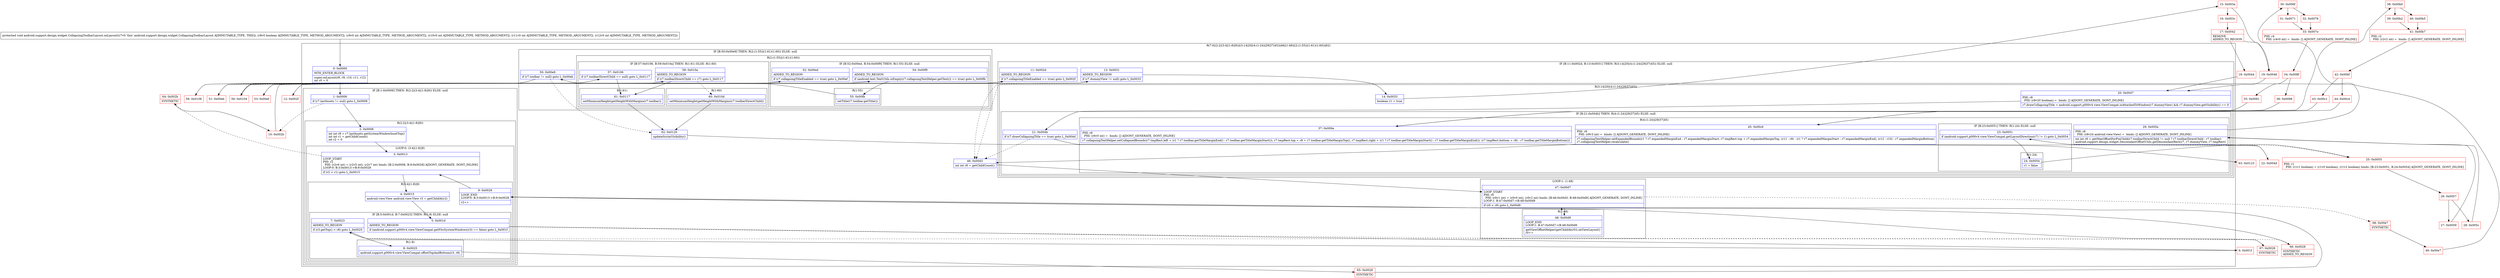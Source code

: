 digraph "CFG forandroid.support.design.widget.CollapsingToolbarLayout.onLayout(ZIIII)V" {
subgraph cluster_Region_1608658059 {
label = "R(7:0|(2:2|(3:4|(1:8)|9))|(3:14|20|(4:(1:24)|29|37|45))|46|(1:48)|(2:(1:55)|(1:61)(1:60))|62)";
node [shape=record,color=blue];
Node_0 [shape=record,label="{0\:\ 0x0000|MTH_ENTER_BLOCK\l|super.onLayout(r8, r9, r10, r11, r12)\lint r0 = 0\l}"];
subgraph cluster_IfRegion_1883975826 {
label = "IF [B:1:0x0006] THEN: R(2:2|(3:4|(1:8)|9)) ELSE: null";
node [shape=record,color=blue];
Node_1 [shape=record,label="{1\:\ 0x0006|if (r7.lastInsets != null) goto L_0x0008\l}"];
subgraph cluster_Region_1805928824 {
label = "R(2:2|(3:4|(1:8)|9))";
node [shape=record,color=blue];
Node_2 [shape=record,label="{2\:\ 0x0008|int int r8 = r7.lastInsets.getSystemWindowInsetTop()\lint int r1 = getChildCount()\lint r2 = 0\l}"];
subgraph cluster_LoopRegion_377656757 {
label = "LOOP:0: (3:4|(1:8)|9)";
node [shape=record,color=blue];
Node_3 [shape=record,label="{3\:\ 0x0013|LOOP_START\lPHI: r2 \l  PHI: (r2v6 int) = (r2v5 int), (r2v7 int) binds: [B:2:0x0008, B:9:0x0028] A[DONT_GENERATE, DONT_INLINE]\lLOOP:0: B:3:0x0013\-\>B:9:0x0028\l|if (r2 \< r1) goto L_0x0015\l}"];
subgraph cluster_Region_1596256660 {
label = "R(3:4|(1:8)|9)";
node [shape=record,color=blue];
Node_4 [shape=record,label="{4\:\ 0x0015|android.view.View android.view.View r3 = getChildAt(r2)\l}"];
subgraph cluster_IfRegion_121678519 {
label = "IF [B:5:0x001d, B:7:0x0023] THEN: R(1:8) ELSE: null";
node [shape=record,color=blue];
Node_5 [shape=record,label="{5\:\ 0x001d|ADDED_TO_REGION\l|if (android.support.p000v4.view.ViewCompat.getFitsSystemWindows(r3) == false) goto L_0x001f\l}"];
Node_7 [shape=record,label="{7\:\ 0x0023|ADDED_TO_REGION\l|if (r3.getTop() \< r8) goto L_0x0025\l}"];
subgraph cluster_Region_1651139301 {
label = "R(1:8)";
node [shape=record,color=blue];
Node_8 [shape=record,label="{8\:\ 0x0025|android.support.p000v4.view.ViewCompat.offsetTopAndBottom(r3, r8)\l}"];
}
}
Node_9 [shape=record,label="{9\:\ 0x0028|LOOP_END\lLOOP:0: B:3:0x0013\-\>B:9:0x0028\l|r2++\l}"];
}
}
}
}
subgraph cluster_IfRegion_1696370761 {
label = "IF [B:11:0x002d, B:13:0x0031] THEN: R(3:14|20|(4:(1:24)|29|37|45)) ELSE: null";
node [shape=record,color=blue];
Node_11 [shape=record,label="{11\:\ 0x002d|ADDED_TO_REGION\l|if (r7.collapsingTitleEnabled == true) goto L_0x002f\l}"];
Node_13 [shape=record,label="{13\:\ 0x0031|ADDED_TO_REGION\l|if (r7.dummyView != null) goto L_0x0033\l}"];
subgraph cluster_Region_419335901 {
label = "R(3:14|20|(4:(1:24)|29|37|45))";
node [shape=record,color=blue];
Node_14 [shape=record,label="{14\:\ 0x0033|boolean r1 = true\l}"];
Node_20 [shape=record,label="{20\:\ 0x0047|PHI: r8 \l  PHI: (r8v20 boolean) =  binds: [] A[DONT_GENERATE, DONT_INLINE]\l|r7.drawCollapsingTitle = android.support.p000v4.view.ViewCompat.isAttachedToWindow(r7.dummyView) && r7.dummyView.getVisibility() == 0\l}"];
subgraph cluster_IfRegion_1565161544 {
label = "IF [B:21:0x004b] THEN: R(4:(1:24)|29|37|45) ELSE: null";
node [shape=record,color=blue];
Node_21 [shape=record,label="{21\:\ 0x004b|if (r7.drawCollapsingTitle == true) goto L_0x004d\l}"];
subgraph cluster_Region_1227339642 {
label = "R(4:(1:24)|29|37|45)";
node [shape=record,color=blue];
subgraph cluster_IfRegion_766497480 {
label = "IF [B:23:0x0051] THEN: R(1:24) ELSE: null";
node [shape=record,color=blue];
Node_23 [shape=record,label="{23\:\ 0x0051|if (android.support.p000v4.view.ViewCompat.getLayoutDirection(r7) != 1) goto L_0x0054\l}"];
subgraph cluster_Region_1446407997 {
label = "R(1:24)";
node [shape=record,color=blue];
Node_24 [shape=record,label="{24\:\ 0x0054|r1 = false\l}"];
}
}
Node_29 [shape=record,label="{29\:\ 0x005e|PHI: r8 \l  PHI: (r8v24 android.view.View) =  binds: [] A[DONT_GENERATE, DONT_INLINE]\l|int int r8 = getMaxOffsetForPinChild(r7.toolbarDirectChild != null ? r7.toolbarDirectChild : r7.toolbar)\landroid.support.design.widget.DescendantOffsetUtils.getDescendantRect(r7, r7.dummyView, r7.tmpRect)\l}"];
Node_37 [shape=record,label="{37\:\ 0x009e|PHI: r6 \l  PHI: (r6v0 int) =  binds: [] A[DONT_GENERATE, DONT_INLINE]\l|r7.collapsingTextHelper.setCollapsedBounds(r7.tmpRect.left + (r1 ? r7.toolbar.getTitleMarginEnd() : r7.toolbar.getTitleMarginStart()), r7.tmpRect.top + r8 + r7.toolbar.getTitleMarginTop(), r7.tmpRect.right + (r1 ? r7.toolbar.getTitleMarginStart() : r7.toolbar.getTitleMarginEnd()), (r7.tmpRect.bottom + r8) \- r7.toolbar.getTitleMarginBottom())\l}"];
Node_45 [shape=record,label="{45\:\ 0x00c6|PHI: r9 \l  PHI: (r9v3 int) =  binds: [] A[DONT_GENERATE, DONT_INLINE]\l|r7.collapsingTextHelper.setExpandedBounds(r1 ? r7.expandedMarginEnd : r7.expandedMarginStart, r7.tmpRect.top + r7.expandedMarginTop, (r11 \- r9) \- (r1 ? r7.expandedMarginStart : r7.expandedMarginEnd), (r12 \- r10) \- r7.expandedMarginBottom)\lr7.collapsingTextHelper.recalculate()\l}"];
}
}
}
}
Node_46 [shape=record,label="{46\:\ 0x00d3|int int r8 = getChildCount()\l}"];
subgraph cluster_LoopRegion_1588077773 {
label = "LOOP:1: (1:48)";
node [shape=record,color=blue];
Node_47 [shape=record,label="{47\:\ 0x00d7|LOOP_START\lPHI: r0 \l  PHI: (r0v1 int) = (r0v0 int), (r0v2 int) binds: [B:46:0x00d3, B:48:0x00d9] A[DONT_GENERATE, DONT_INLINE]\lLOOP:1: B:47:0x00d7\-\>B:48:0x00d9\l|if (r0 \< r8) goto L_0x00d9\l}"];
subgraph cluster_Region_873649776 {
label = "R(1:48)";
node [shape=record,color=blue];
Node_48 [shape=record,label="{48\:\ 0x00d9|LOOP_END\lLOOP:1: B:47:0x00d7\-\>B:48:0x00d9\l|getViewOffsetHelper(getChildAt(r0)).onViewLayout()\lr0++\l}"];
}
}
subgraph cluster_IfRegion_80324687 {
label = "IF [B:50:0x00e9] THEN: R(2:(1:55)|(1:61)(1:60)) ELSE: null";
node [shape=record,color=blue];
Node_50 [shape=record,label="{50\:\ 0x00e9|if (r7.toolbar != null) goto L_0x00eb\l}"];
subgraph cluster_Region_89583175 {
label = "R(2:(1:55)|(1:61)(1:60))";
node [shape=record,color=blue];
subgraph cluster_IfRegion_189816477 {
label = "IF [B:52:0x00ed, B:54:0x00f9] THEN: R(1:55) ELSE: null";
node [shape=record,color=blue];
Node_52 [shape=record,label="{52\:\ 0x00ed|ADDED_TO_REGION\l|if (r7.collapsingTitleEnabled == true) goto L_0x00ef\l}"];
Node_54 [shape=record,label="{54\:\ 0x00f9|ADDED_TO_REGION\l|if (android.text.TextUtils.isEmpty(r7.collapsingTextHelper.getText()) == true) goto L_0x00fb\l}"];
subgraph cluster_Region_1488643245 {
label = "R(1:55)";
node [shape=record,color=blue];
Node_55 [shape=record,label="{55\:\ 0x00fb|setTitle(r7.toolbar.getTitle())\l}"];
}
}
subgraph cluster_IfRegion_293123109 {
label = "IF [B:57:0x0106, B:59:0x010a] THEN: R(1:61) ELSE: R(1:60)";
node [shape=record,color=blue];
Node_57 [shape=record,label="{57\:\ 0x0106|if (r7.toolbarDirectChild == null) goto L_0x0117\l}"];
Node_59 [shape=record,label="{59\:\ 0x010a|ADDED_TO_REGION\l|if (r7.toolbarDirectChild == r7) goto L_0x0117\l}"];
subgraph cluster_Region_602817691 {
label = "R(1:61)";
node [shape=record,color=blue];
Node_61 [shape=record,label="{61\:\ 0x0117|setMinimumHeight(getHeightWithMargins(r7.toolbar))\l}"];
}
subgraph cluster_Region_709051085 {
label = "R(1:60)";
node [shape=record,color=blue];
Node_60 [shape=record,label="{60\:\ 0x010d|setMinimumHeight(getHeightWithMargins(r7.toolbarDirectChild))\l}"];
}
}
}
}
Node_62 [shape=record,label="{62\:\ 0x0120|updateScrimVisibility()\l}"];
}
Node_6 [shape=record,color=red,label="{6\:\ 0x001f}"];
Node_10 [shape=record,color=red,label="{10\:\ 0x002b}"];
Node_12 [shape=record,color=red,label="{12\:\ 0x002f}"];
Node_15 [shape=record,color=red,label="{15\:\ 0x003a}"];
Node_16 [shape=record,color=red,label="{16\:\ 0x003c}"];
Node_17 [shape=record,color=red,label="{17\:\ 0x0042|REMOVE\lADDED_TO_REGION\l}"];
Node_18 [shape=record,color=red,label="{18\:\ 0x0044}"];
Node_19 [shape=record,color=red,label="{19\:\ 0x0046}"];
Node_22 [shape=record,color=red,label="{22\:\ 0x004d}"];
Node_25 [shape=record,color=red,label="{25\:\ 0x0055|PHI: r1 \l  PHI: (r1v1 boolean) = (r1v0 boolean), (r1v2 boolean) binds: [B:23:0x0051, B:24:0x0054] A[DONT_GENERATE, DONT_INLINE]\l}"];
Node_26 [shape=record,color=red,label="{26\:\ 0x0057}"];
Node_27 [shape=record,color=red,label="{27\:\ 0x0059}"];
Node_28 [shape=record,color=red,label="{28\:\ 0x005c}"];
Node_30 [shape=record,color=red,label="{30\:\ 0x006f}"];
Node_31 [shape=record,color=red,label="{31\:\ 0x0071}"];
Node_32 [shape=record,color=red,label="{32\:\ 0x0078}"];
Node_33 [shape=record,color=red,label="{33\:\ 0x007e|PHI: r4 \l  PHI: (r4v0 int) =  binds: [] A[DONT_GENERATE, DONT_INLINE]\l}"];
Node_34 [shape=record,color=red,label="{34\:\ 0x008f}"];
Node_35 [shape=record,color=red,label="{35\:\ 0x0091}"];
Node_36 [shape=record,color=red,label="{36\:\ 0x0098}"];
Node_38 [shape=record,color=red,label="{38\:\ 0x00b0}"];
Node_39 [shape=record,color=red,label="{39\:\ 0x00b2}"];
Node_40 [shape=record,color=red,label="{40\:\ 0x00b5}"];
Node_41 [shape=record,color=red,label="{41\:\ 0x00b7|PHI: r2 \l  PHI: (r2v2 int) =  binds: [] A[DONT_GENERATE, DONT_INLINE]\l}"];
Node_42 [shape=record,color=red,label="{42\:\ 0x00bf}"];
Node_43 [shape=record,color=red,label="{43\:\ 0x00c1}"];
Node_44 [shape=record,color=red,label="{44\:\ 0x00c4}"];
Node_49 [shape=record,color=red,label="{49\:\ 0x00e7}"];
Node_51 [shape=record,color=red,label="{51\:\ 0x00eb}"];
Node_53 [shape=record,color=red,label="{53\:\ 0x00ef}"];
Node_56 [shape=record,color=red,label="{56\:\ 0x0104}"];
Node_58 [shape=record,color=red,label="{58\:\ 0x0108}"];
Node_63 [shape=record,color=red,label="{63\:\ 0x0123}"];
Node_64 [shape=record,color=red,label="{64\:\ 0x002b|SYNTHETIC\l}"];
Node_65 [shape=record,color=red,label="{65\:\ 0x0028|SYNTHETIC\l}"];
Node_66 [shape=record,color=red,label="{66\:\ 0x0028|SYNTHETIC\lADDED_TO_REGION\l}"];
Node_67 [shape=record,color=red,label="{67\:\ 0x0028|SYNTHETIC\l}"];
Node_68 [shape=record,color=red,label="{68\:\ 0x00e7|SYNTHETIC\l}"];
MethodNode[shape=record,label="{protected void android.support.design.widget.CollapsingToolbarLayout.onLayout((r7v0 'this' android.support.design.widget.CollapsingToolbarLayout A[IMMUTABLE_TYPE, THIS]), (r8v0 boolean A[IMMUTABLE_TYPE, METHOD_ARGUMENT]), (r9v0 int A[IMMUTABLE_TYPE, METHOD_ARGUMENT]), (r10v0 int A[IMMUTABLE_TYPE, METHOD_ARGUMENT]), (r11v0 int A[IMMUTABLE_TYPE, METHOD_ARGUMENT]), (r12v0 int A[IMMUTABLE_TYPE, METHOD_ARGUMENT])) }"];
MethodNode -> Node_0;
Node_0 -> Node_1;
Node_1 -> Node_2;
Node_1 -> Node_10[style=dashed];
Node_2 -> Node_3;
Node_3 -> Node_4;
Node_3 -> Node_64[style=dashed];
Node_4 -> Node_5;
Node_5 -> Node_6;
Node_5 -> Node_66[style=dashed];
Node_7 -> Node_8;
Node_7 -> Node_67[style=dashed];
Node_8 -> Node_65;
Node_9 -> Node_3;
Node_11 -> Node_12;
Node_11 -> Node_46[style=dashed];
Node_13 -> Node_14;
Node_13 -> Node_46[style=dashed];
Node_14 -> Node_15;
Node_20 -> Node_21;
Node_21 -> Node_22;
Node_21 -> Node_46[style=dashed];
Node_23 -> Node_24;
Node_23 -> Node_25[style=dashed];
Node_24 -> Node_25;
Node_29 -> Node_30;
Node_37 -> Node_38;
Node_45 -> Node_46;
Node_46 -> Node_47;
Node_47 -> Node_48;
Node_47 -> Node_68[style=dashed];
Node_48 -> Node_47;
Node_50 -> Node_51;
Node_50 -> Node_62[style=dashed];
Node_52 -> Node_53;
Node_52 -> Node_56[style=dashed];
Node_54 -> Node_55;
Node_54 -> Node_56[style=dashed];
Node_55 -> Node_56;
Node_57 -> Node_58[style=dashed];
Node_57 -> Node_61;
Node_59 -> Node_60[style=dashed];
Node_59 -> Node_61;
Node_61 -> Node_62;
Node_60 -> Node_62;
Node_62 -> Node_63;
Node_6 -> Node_7;
Node_10 -> Node_11;
Node_12 -> Node_13;
Node_15 -> Node_16;
Node_15 -> Node_19;
Node_16 -> Node_17;
Node_17 -> Node_18;
Node_17 -> Node_19;
Node_18 -> Node_20;
Node_19 -> Node_20;
Node_22 -> Node_23;
Node_25 -> Node_26;
Node_26 -> Node_27;
Node_26 -> Node_28;
Node_27 -> Node_29;
Node_28 -> Node_29;
Node_30 -> Node_31;
Node_30 -> Node_32;
Node_31 -> Node_33;
Node_32 -> Node_33;
Node_33 -> Node_34;
Node_34 -> Node_35;
Node_34 -> Node_36;
Node_35 -> Node_37;
Node_36 -> Node_37;
Node_38 -> Node_39;
Node_38 -> Node_40;
Node_39 -> Node_41;
Node_40 -> Node_41;
Node_41 -> Node_42;
Node_42 -> Node_43;
Node_42 -> Node_44;
Node_43 -> Node_45;
Node_44 -> Node_45;
Node_49 -> Node_50;
Node_51 -> Node_52;
Node_53 -> Node_54;
Node_56 -> Node_57;
Node_58 -> Node_59;
Node_64 -> Node_10;
Node_65 -> Node_9;
Node_66 -> Node_9;
Node_67 -> Node_9;
Node_68 -> Node_49;
}

